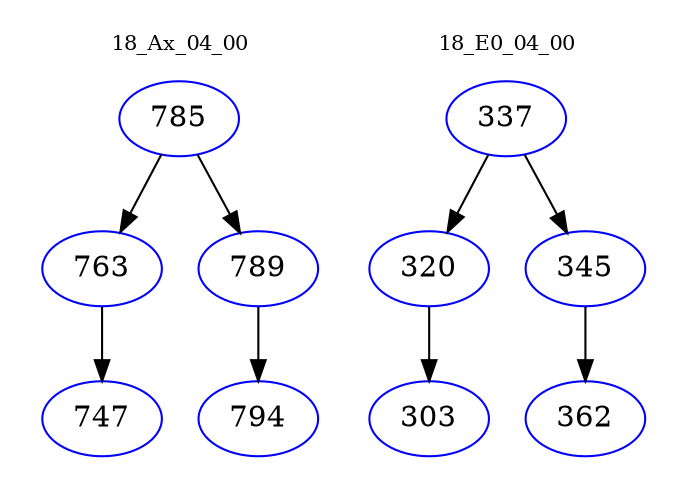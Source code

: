 digraph{
subgraph cluster_0 {
color = white
label = "18_Ax_04_00";
fontsize=10;
T0_785 [label="785", color="blue"]
T0_785 -> T0_763 [color="black"]
T0_763 [label="763", color="blue"]
T0_763 -> T0_747 [color="black"]
T0_747 [label="747", color="blue"]
T0_785 -> T0_789 [color="black"]
T0_789 [label="789", color="blue"]
T0_789 -> T0_794 [color="black"]
T0_794 [label="794", color="blue"]
}
subgraph cluster_1 {
color = white
label = "18_E0_04_00";
fontsize=10;
T1_337 [label="337", color="blue"]
T1_337 -> T1_320 [color="black"]
T1_320 [label="320", color="blue"]
T1_320 -> T1_303 [color="black"]
T1_303 [label="303", color="blue"]
T1_337 -> T1_345 [color="black"]
T1_345 [label="345", color="blue"]
T1_345 -> T1_362 [color="black"]
T1_362 [label="362", color="blue"]
}
}
